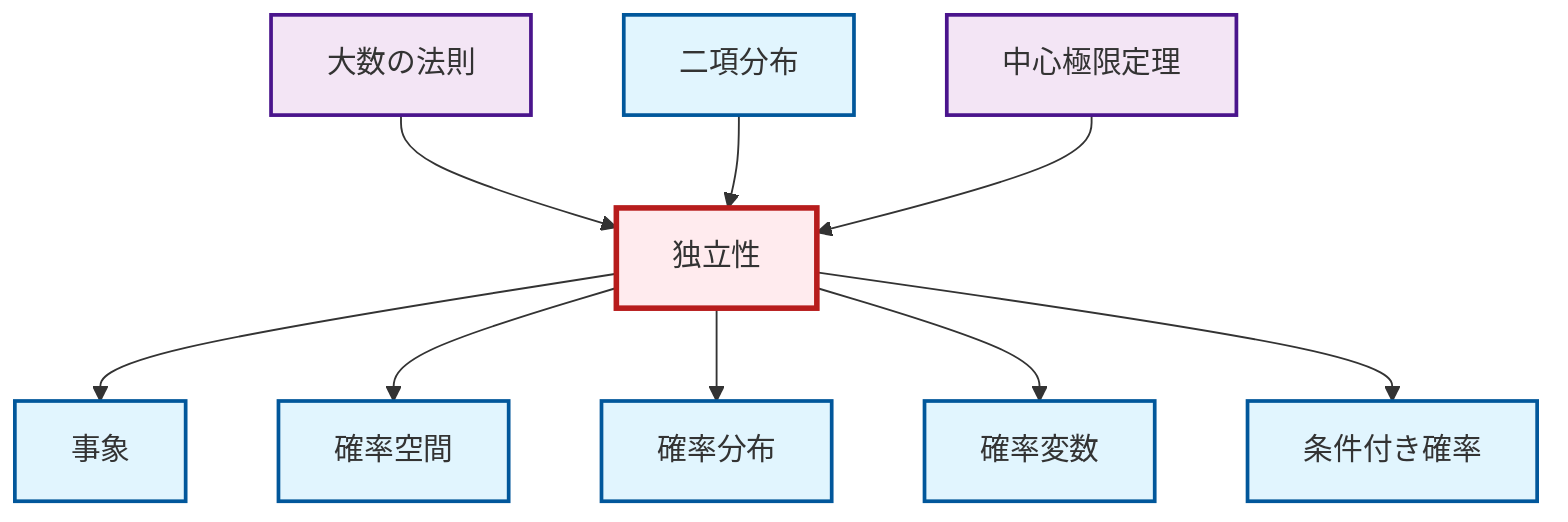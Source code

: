 graph TD
    classDef definition fill:#e1f5fe,stroke:#01579b,stroke-width:2px
    classDef theorem fill:#f3e5f5,stroke:#4a148c,stroke-width:2px
    classDef axiom fill:#fff3e0,stroke:#e65100,stroke-width:2px
    classDef example fill:#e8f5e9,stroke:#1b5e20,stroke-width:2px
    classDef current fill:#ffebee,stroke:#b71c1c,stroke-width:3px
    thm-law-of-large-numbers["大数の法則"]:::theorem
    def-binomial-distribution["二項分布"]:::definition
    def-random-variable["確率変数"]:::definition
    def-independence["独立性"]:::definition
    def-probability-distribution["確率分布"]:::definition
    thm-central-limit["中心極限定理"]:::theorem
    def-probability-space["確率空間"]:::definition
    def-conditional-probability["条件付き確率"]:::definition
    def-event["事象"]:::definition
    def-independence --> def-event
    thm-law-of-large-numbers --> def-independence
    def-independence --> def-probability-space
    def-independence --> def-probability-distribution
    def-binomial-distribution --> def-independence
    def-independence --> def-random-variable
    thm-central-limit --> def-independence
    def-independence --> def-conditional-probability
    class def-independence current